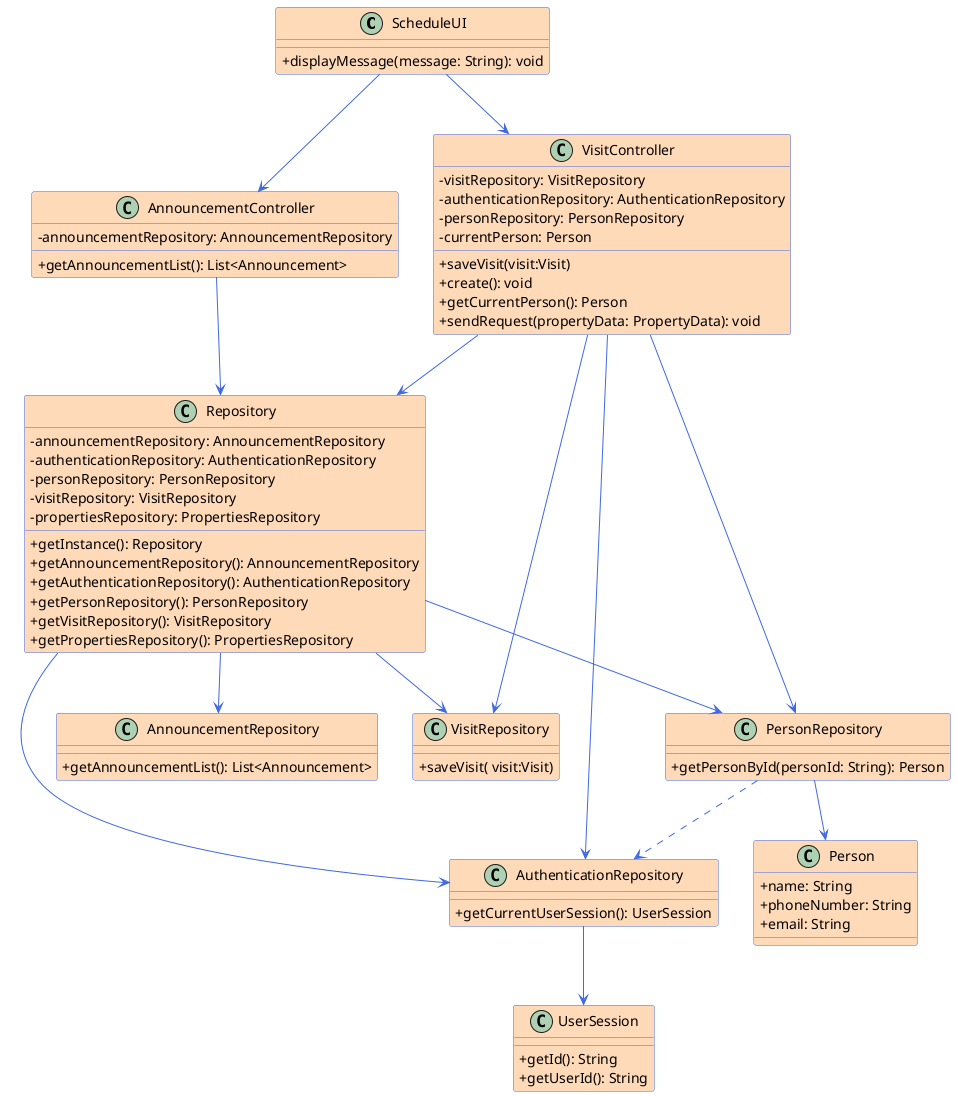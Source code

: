 @startuml
'skinparam monochrome true
skinparam packageStyle rectangle
skinparam shadowing false
'skinparam linetype ortho
'left to right direction
skinparam classAttributeIconSize 0
'---------File styling---------
skinparam class {
    BackgroundColor PeachPuff
    ArrowColor RoyalBlue
    BorderColor RoyalBlue
}
class ScheduleUI {
  +displayMessage(message: String): void

}

class VisitController {
  -visitRepository: VisitRepository
  -authenticationRepository: AuthenticationRepository
  -personRepository: PersonRepository
  -currentPerson: Person

  +saveVisit(visit:Visit)
  +create(): void
  +getCurrentPerson(): Person
  +sendRequest(propertyData: PropertyData): void
}

class AnnouncementController {
  -announcementRepository: AnnouncementRepository
  +getAnnouncementList(): List<Announcement>
}

class Repository {
  +getInstance(): Repository
  -announcementRepository: AnnouncementRepository
  -authenticationRepository: AuthenticationRepository
  -personRepository: PersonRepository
  -visitRepository: VisitRepository
  -propertiesRepository: PropertiesRepository
  +getAnnouncementRepository(): AnnouncementRepository
  +getAuthenticationRepository(): AuthenticationRepository
  +getPersonRepository(): PersonRepository
  +getVisitRepository(): VisitRepository
  +getPropertiesRepository(): PropertiesRepository
}

class AnnouncementRepository {
  +getAnnouncementList(): List<Announcement>
}

class AuthenticationRepository {
  +getCurrentUserSession(): UserSession
}

class PersonRepository {
  +getPersonById(personId: String): Person
}

class VisitRepository {
  +saveVisit( visit:Visit)

}



class UserSession {
  +getId(): String
  +getUserId(): String
}

class Person {
  +name: String
  +phoneNumber: String
  +email: String
}

ScheduleUI --> VisitController
ScheduleUI --> AnnouncementController
VisitController --> Repository
AnnouncementController --> Repository
VisitController --> VisitRepository
VisitController --> AuthenticationRepository
VisitController --> PersonRepository
Repository --> AnnouncementRepository
Repository --> AuthenticationRepository
Repository --> PersonRepository
Repository --> VisitRepository
PersonRepository ..> AuthenticationRepository

AuthenticationRepository --> UserSession
PersonRepository --> Person

@enduml
